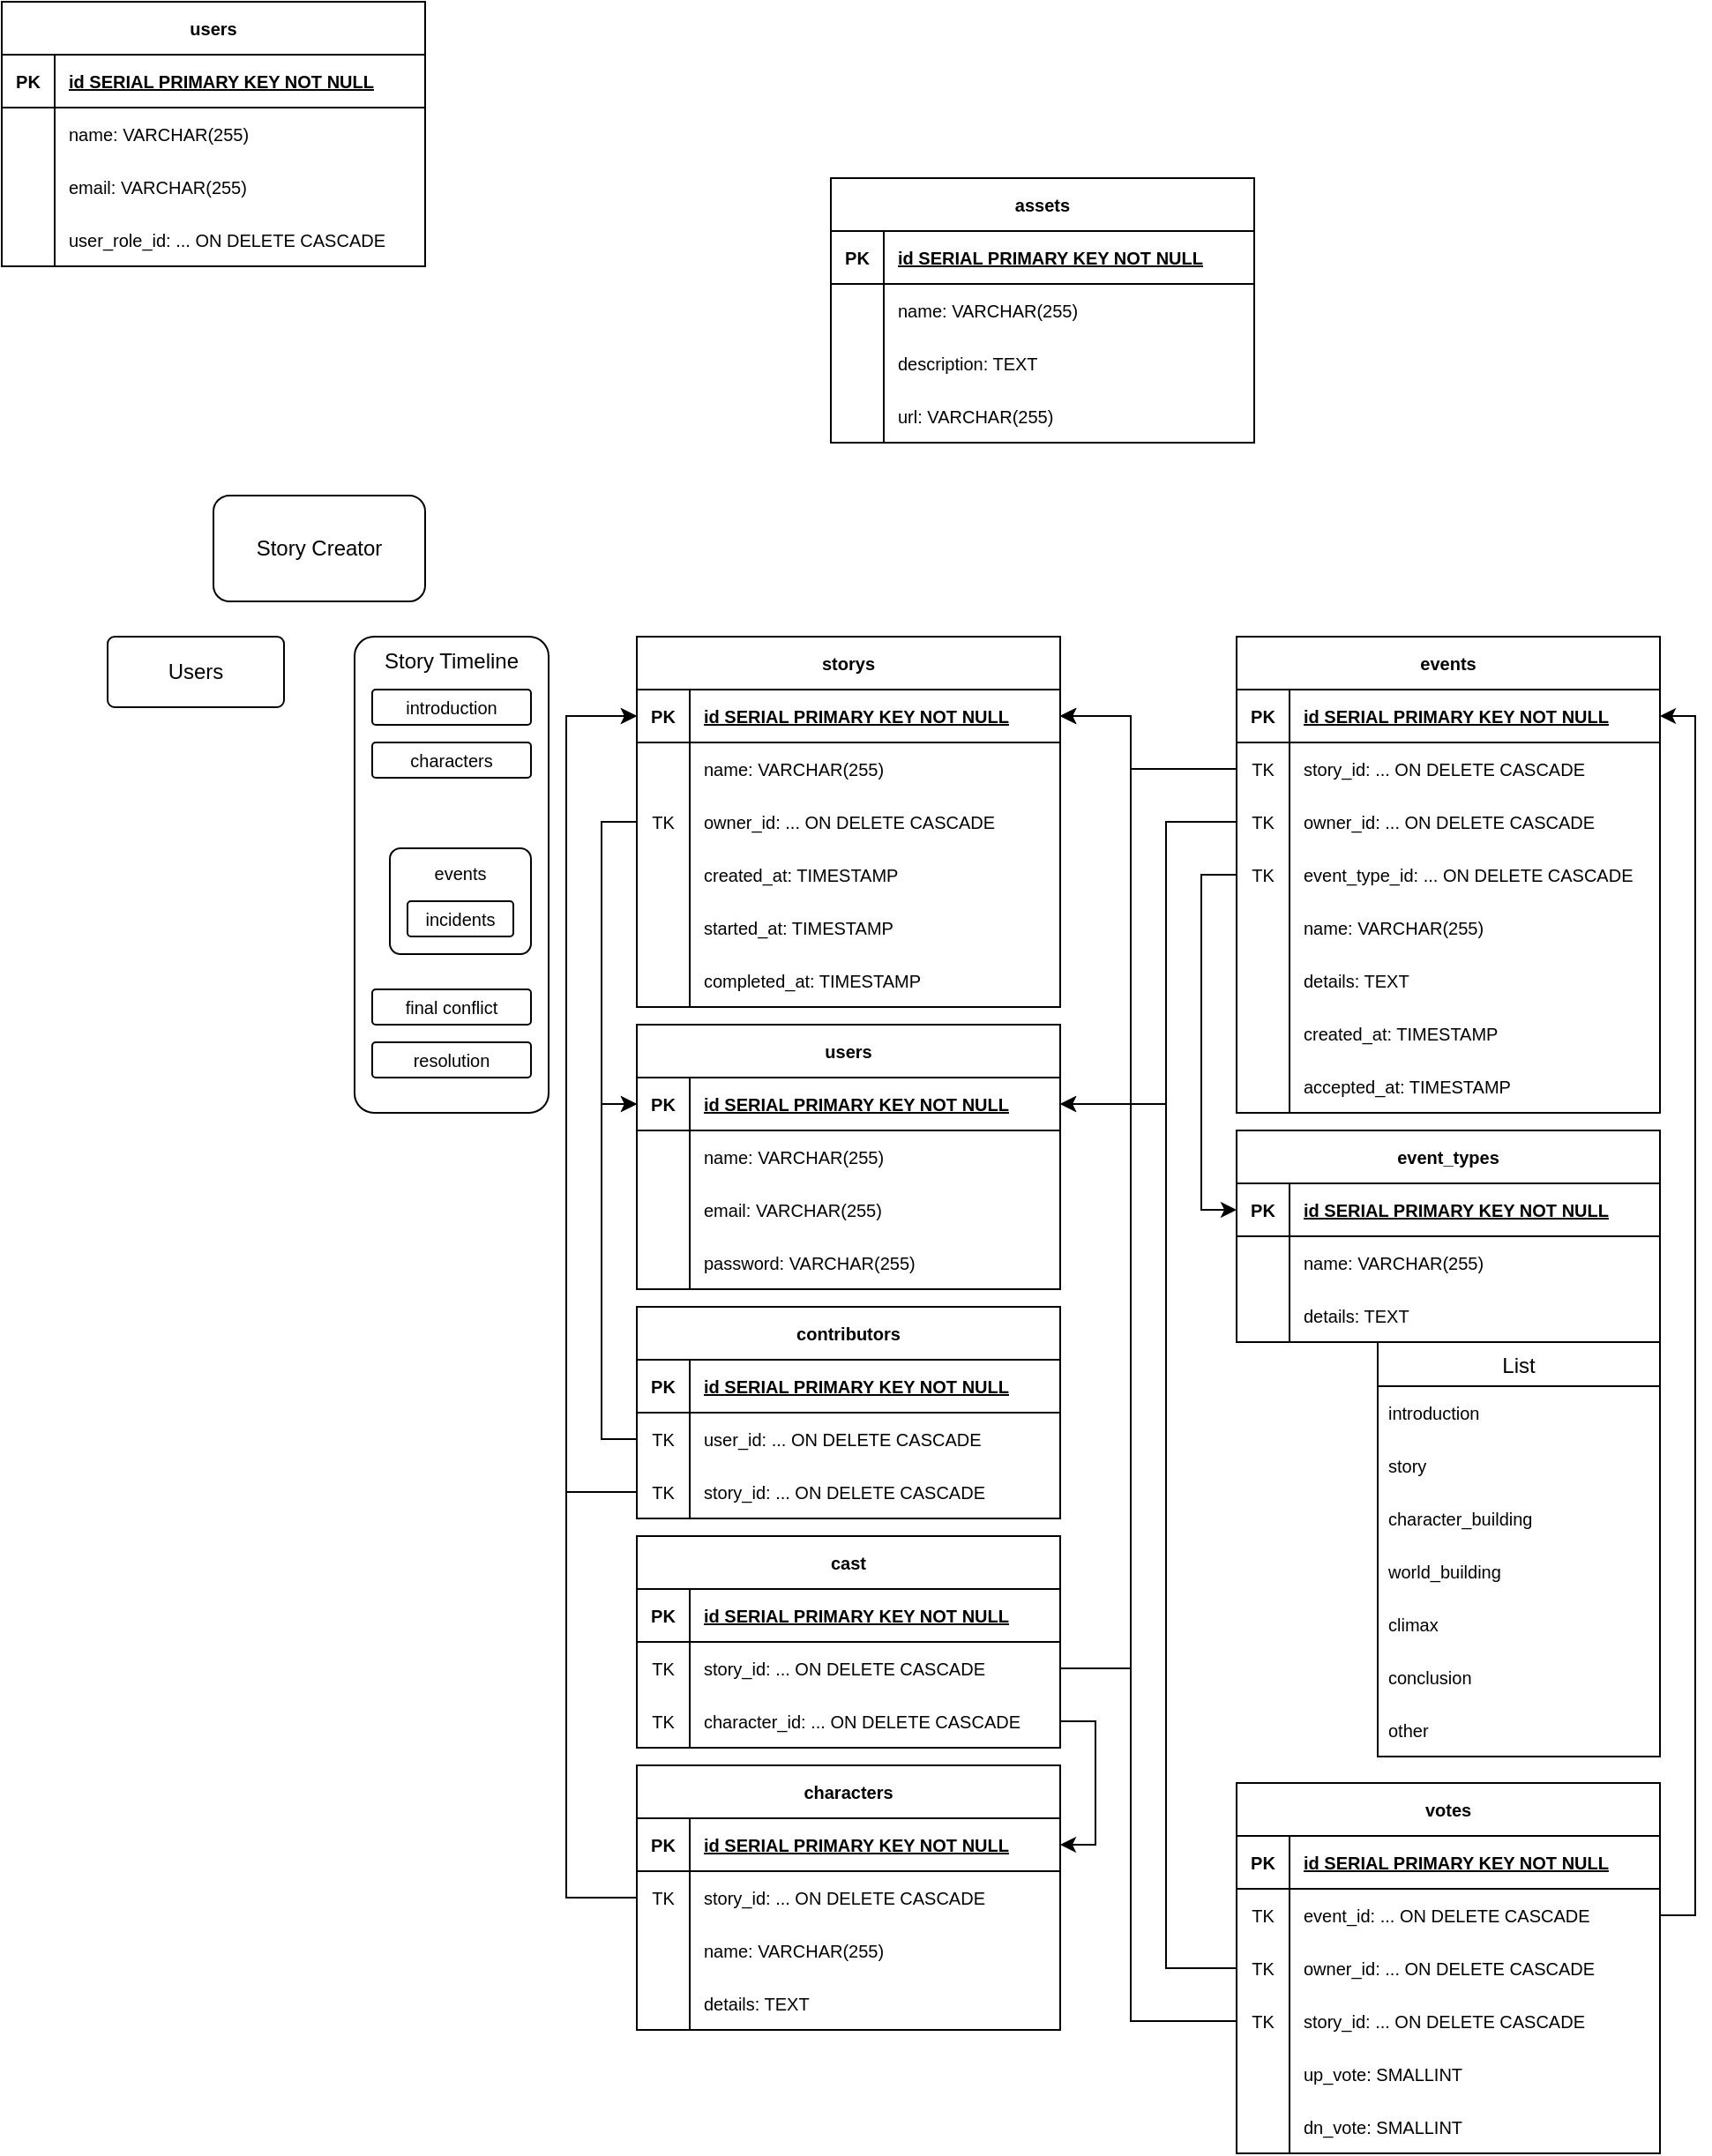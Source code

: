 <mxfile version="20.2.3" type="device"><diagram id="vhn05-QDjnXtpr9cHZD6" name="Page-1"><mxGraphModel dx="788" dy="1172" grid="1" gridSize="10" guides="1" tooltips="1" connect="1" arrows="1" fold="1" page="1" pageScale="1" pageWidth="850" pageHeight="1100" math="0" shadow="0"><root><mxCell id="0"/><mxCell id="1" parent="0"/><mxCell id="Z2VqyZj2Mqzq2-y995d6-1" value="Story Creator" style="rounded=1;whiteSpace=wrap;html=1;" vertex="1" parent="1"><mxGeometry x="160" y="320" width="120" height="60" as="geometry"/></mxCell><mxCell id="Z2VqyZj2Mqzq2-y995d6-2" value="Users" style="rounded=1;arcSize=10;whiteSpace=wrap;html=1;align=center;" vertex="1" parent="1"><mxGeometry x="100" y="400" width="100" height="40" as="geometry"/></mxCell><mxCell id="Z2VqyZj2Mqzq2-y995d6-6" value="users" style="shape=table;startSize=30;container=1;collapsible=1;childLayout=tableLayout;fixedRows=1;rowLines=0;fontStyle=1;align=center;resizeLast=1;fontSize=10;" vertex="1" parent="1"><mxGeometry x="400" y="620" width="240" height="150" as="geometry"/></mxCell><mxCell id="Z2VqyZj2Mqzq2-y995d6-7" value="" style="shape=tableRow;horizontal=0;startSize=0;swimlaneHead=0;swimlaneBody=0;fillColor=none;collapsible=0;dropTarget=0;points=[[0,0.5],[1,0.5]];portConstraint=eastwest;top=0;left=0;right=0;bottom=1;fontSize=10;" vertex="1" parent="Z2VqyZj2Mqzq2-y995d6-6"><mxGeometry y="30" width="240" height="30" as="geometry"/></mxCell><mxCell id="Z2VqyZj2Mqzq2-y995d6-8" value="PK" style="shape=partialRectangle;connectable=0;fillColor=none;top=0;left=0;bottom=0;right=0;fontStyle=1;overflow=hidden;fontSize=10;" vertex="1" parent="Z2VqyZj2Mqzq2-y995d6-7"><mxGeometry width="30" height="30" as="geometry"><mxRectangle width="30" height="30" as="alternateBounds"/></mxGeometry></mxCell><mxCell id="Z2VqyZj2Mqzq2-y995d6-9" value="id SERIAL PRIMARY KEY NOT NULL" style="shape=partialRectangle;connectable=0;fillColor=none;top=0;left=0;bottom=0;right=0;align=left;spacingLeft=6;fontStyle=5;overflow=hidden;fontSize=10;" vertex="1" parent="Z2VqyZj2Mqzq2-y995d6-7"><mxGeometry x="30" width="210" height="30" as="geometry"><mxRectangle width="210" height="30" as="alternateBounds"/></mxGeometry></mxCell><mxCell id="Z2VqyZj2Mqzq2-y995d6-10" value="" style="shape=tableRow;horizontal=0;startSize=0;swimlaneHead=0;swimlaneBody=0;fillColor=none;collapsible=0;dropTarget=0;points=[[0,0.5],[1,0.5]];portConstraint=eastwest;top=0;left=0;right=0;bottom=0;fontSize=10;" vertex="1" parent="Z2VqyZj2Mqzq2-y995d6-6"><mxGeometry y="60" width="240" height="30" as="geometry"/></mxCell><mxCell id="Z2VqyZj2Mqzq2-y995d6-11" value="" style="shape=partialRectangle;connectable=0;fillColor=none;top=0;left=0;bottom=0;right=0;editable=1;overflow=hidden;fontSize=10;" vertex="1" parent="Z2VqyZj2Mqzq2-y995d6-10"><mxGeometry width="30" height="30" as="geometry"><mxRectangle width="30" height="30" as="alternateBounds"/></mxGeometry></mxCell><mxCell id="Z2VqyZj2Mqzq2-y995d6-12" value="name: VARCHAR(255)" style="shape=partialRectangle;connectable=0;fillColor=none;top=0;left=0;bottom=0;right=0;align=left;spacingLeft=6;overflow=hidden;fontSize=10;" vertex="1" parent="Z2VqyZj2Mqzq2-y995d6-10"><mxGeometry x="30" width="210" height="30" as="geometry"><mxRectangle width="210" height="30" as="alternateBounds"/></mxGeometry></mxCell><mxCell id="Z2VqyZj2Mqzq2-y995d6-13" value="" style="shape=tableRow;horizontal=0;startSize=0;swimlaneHead=0;swimlaneBody=0;fillColor=none;collapsible=0;dropTarget=0;points=[[0,0.5],[1,0.5]];portConstraint=eastwest;top=0;left=0;right=0;bottom=0;fontSize=10;" vertex="1" parent="Z2VqyZj2Mqzq2-y995d6-6"><mxGeometry y="90" width="240" height="30" as="geometry"/></mxCell><mxCell id="Z2VqyZj2Mqzq2-y995d6-14" value="" style="shape=partialRectangle;connectable=0;fillColor=none;top=0;left=0;bottom=0;right=0;editable=1;overflow=hidden;fontSize=10;" vertex="1" parent="Z2VqyZj2Mqzq2-y995d6-13"><mxGeometry width="30" height="30" as="geometry"><mxRectangle width="30" height="30" as="alternateBounds"/></mxGeometry></mxCell><mxCell id="Z2VqyZj2Mqzq2-y995d6-15" value="email: VARCHAR(255)" style="shape=partialRectangle;connectable=0;fillColor=none;top=0;left=0;bottom=0;right=0;align=left;spacingLeft=6;overflow=hidden;fontSize=10;" vertex="1" parent="Z2VqyZj2Mqzq2-y995d6-13"><mxGeometry x="30" width="210" height="30" as="geometry"><mxRectangle width="210" height="30" as="alternateBounds"/></mxGeometry></mxCell><mxCell id="Z2VqyZj2Mqzq2-y995d6-214" value="" style="shape=tableRow;horizontal=0;startSize=0;swimlaneHead=0;swimlaneBody=0;fillColor=none;collapsible=0;dropTarget=0;points=[[0,0.5],[1,0.5]];portConstraint=eastwest;top=0;left=0;right=0;bottom=0;fontSize=10;" vertex="1" parent="Z2VqyZj2Mqzq2-y995d6-6"><mxGeometry y="120" width="240" height="30" as="geometry"/></mxCell><mxCell id="Z2VqyZj2Mqzq2-y995d6-215" value="" style="shape=partialRectangle;connectable=0;fillColor=none;top=0;left=0;bottom=0;right=0;editable=1;overflow=hidden;fontSize=10;" vertex="1" parent="Z2VqyZj2Mqzq2-y995d6-214"><mxGeometry width="30" height="30" as="geometry"><mxRectangle width="30" height="30" as="alternateBounds"/></mxGeometry></mxCell><mxCell id="Z2VqyZj2Mqzq2-y995d6-216" value="password: VARCHAR(255)" style="shape=partialRectangle;connectable=0;fillColor=none;top=0;left=0;bottom=0;right=0;align=left;spacingLeft=6;overflow=hidden;fontSize=10;" vertex="1" parent="Z2VqyZj2Mqzq2-y995d6-214"><mxGeometry x="30" width="210" height="30" as="geometry"><mxRectangle width="210" height="30" as="alternateBounds"/></mxGeometry></mxCell><mxCell id="Z2VqyZj2Mqzq2-y995d6-32" value="users" style="shape=table;startSize=30;container=1;collapsible=1;childLayout=tableLayout;fixedRows=1;rowLines=0;fontStyle=1;align=center;resizeLast=1;fontSize=10;" vertex="1" parent="1"><mxGeometry x="40" y="40" width="240" height="150" as="geometry"/></mxCell><mxCell id="Z2VqyZj2Mqzq2-y995d6-33" value="" style="shape=tableRow;horizontal=0;startSize=0;swimlaneHead=0;swimlaneBody=0;fillColor=none;collapsible=0;dropTarget=0;points=[[0,0.5],[1,0.5]];portConstraint=eastwest;top=0;left=0;right=0;bottom=1;fontSize=10;" vertex="1" parent="Z2VqyZj2Mqzq2-y995d6-32"><mxGeometry y="30" width="240" height="30" as="geometry"/></mxCell><mxCell id="Z2VqyZj2Mqzq2-y995d6-34" value="PK" style="shape=partialRectangle;connectable=0;fillColor=none;top=0;left=0;bottom=0;right=0;fontStyle=1;overflow=hidden;fontSize=10;" vertex="1" parent="Z2VqyZj2Mqzq2-y995d6-33"><mxGeometry width="30" height="30" as="geometry"><mxRectangle width="30" height="30" as="alternateBounds"/></mxGeometry></mxCell><mxCell id="Z2VqyZj2Mqzq2-y995d6-35" value="id SERIAL PRIMARY KEY NOT NULL" style="shape=partialRectangle;connectable=0;fillColor=none;top=0;left=0;bottom=0;right=0;align=left;spacingLeft=6;fontStyle=5;overflow=hidden;fontSize=10;" vertex="1" parent="Z2VqyZj2Mqzq2-y995d6-33"><mxGeometry x="30" width="210" height="30" as="geometry"><mxRectangle width="210" height="30" as="alternateBounds"/></mxGeometry></mxCell><mxCell id="Z2VqyZj2Mqzq2-y995d6-36" value="" style="shape=tableRow;horizontal=0;startSize=0;swimlaneHead=0;swimlaneBody=0;fillColor=none;collapsible=0;dropTarget=0;points=[[0,0.5],[1,0.5]];portConstraint=eastwest;top=0;left=0;right=0;bottom=0;fontSize=10;" vertex="1" parent="Z2VqyZj2Mqzq2-y995d6-32"><mxGeometry y="60" width="240" height="30" as="geometry"/></mxCell><mxCell id="Z2VqyZj2Mqzq2-y995d6-37" value="" style="shape=partialRectangle;connectable=0;fillColor=none;top=0;left=0;bottom=0;right=0;editable=1;overflow=hidden;fontSize=10;" vertex="1" parent="Z2VqyZj2Mqzq2-y995d6-36"><mxGeometry width="30" height="30" as="geometry"><mxRectangle width="30" height="30" as="alternateBounds"/></mxGeometry></mxCell><mxCell id="Z2VqyZj2Mqzq2-y995d6-38" value="name: VARCHAR(255)" style="shape=partialRectangle;connectable=0;fillColor=none;top=0;left=0;bottom=0;right=0;align=left;spacingLeft=6;overflow=hidden;fontSize=10;" vertex="1" parent="Z2VqyZj2Mqzq2-y995d6-36"><mxGeometry x="30" width="210" height="30" as="geometry"><mxRectangle width="210" height="30" as="alternateBounds"/></mxGeometry></mxCell><mxCell id="Z2VqyZj2Mqzq2-y995d6-39" value="" style="shape=tableRow;horizontal=0;startSize=0;swimlaneHead=0;swimlaneBody=0;fillColor=none;collapsible=0;dropTarget=0;points=[[0,0.5],[1,0.5]];portConstraint=eastwest;top=0;left=0;right=0;bottom=0;fontSize=10;" vertex="1" parent="Z2VqyZj2Mqzq2-y995d6-32"><mxGeometry y="90" width="240" height="30" as="geometry"/></mxCell><mxCell id="Z2VqyZj2Mqzq2-y995d6-40" value="" style="shape=partialRectangle;connectable=0;fillColor=none;top=0;left=0;bottom=0;right=0;editable=1;overflow=hidden;fontSize=10;" vertex="1" parent="Z2VqyZj2Mqzq2-y995d6-39"><mxGeometry width="30" height="30" as="geometry"><mxRectangle width="30" height="30" as="alternateBounds"/></mxGeometry></mxCell><mxCell id="Z2VqyZj2Mqzq2-y995d6-41" value="email: VARCHAR(255)" style="shape=partialRectangle;connectable=0;fillColor=none;top=0;left=0;bottom=0;right=0;align=left;spacingLeft=6;overflow=hidden;fontSize=10;" vertex="1" parent="Z2VqyZj2Mqzq2-y995d6-39"><mxGeometry x="30" width="210" height="30" as="geometry"><mxRectangle width="210" height="30" as="alternateBounds"/></mxGeometry></mxCell><mxCell id="Z2VqyZj2Mqzq2-y995d6-42" value="" style="shape=tableRow;horizontal=0;startSize=0;swimlaneHead=0;swimlaneBody=0;fillColor=none;collapsible=0;dropTarget=0;points=[[0,0.5],[1,0.5]];portConstraint=eastwest;top=0;left=0;right=0;bottom=0;fontSize=10;" vertex="1" parent="Z2VqyZj2Mqzq2-y995d6-32"><mxGeometry y="120" width="240" height="30" as="geometry"/></mxCell><mxCell id="Z2VqyZj2Mqzq2-y995d6-43" value="" style="shape=partialRectangle;connectable=0;fillColor=none;top=0;left=0;bottom=0;right=0;editable=1;overflow=hidden;fontSize=10;" vertex="1" parent="Z2VqyZj2Mqzq2-y995d6-42"><mxGeometry width="30" height="30" as="geometry"><mxRectangle width="30" height="30" as="alternateBounds"/></mxGeometry></mxCell><mxCell id="Z2VqyZj2Mqzq2-y995d6-44" value="user_role_id: ... ON DELETE CASCADE" style="shape=partialRectangle;connectable=0;fillColor=none;top=0;left=0;bottom=0;right=0;align=left;spacingLeft=6;overflow=hidden;fontSize=10;" vertex="1" parent="Z2VqyZj2Mqzq2-y995d6-42"><mxGeometry x="30" width="210" height="30" as="geometry"><mxRectangle width="210" height="30" as="alternateBounds"/></mxGeometry></mxCell><mxCell id="Z2VqyZj2Mqzq2-y995d6-58" value="Story Timeline" style="rounded=1;arcSize=10;whiteSpace=wrap;html=1;align=center;verticalAlign=top;" vertex="1" parent="1"><mxGeometry x="240" y="400" width="110" height="270" as="geometry"/></mxCell><mxCell id="Z2VqyZj2Mqzq2-y995d6-61" value="storys" style="shape=table;startSize=30;container=1;collapsible=1;childLayout=tableLayout;fixedRows=1;rowLines=0;fontStyle=1;align=center;resizeLast=1;fontSize=10;" vertex="1" parent="1"><mxGeometry x="400" y="400" width="240" height="210" as="geometry"/></mxCell><mxCell id="Z2VqyZj2Mqzq2-y995d6-62" value="" style="shape=tableRow;horizontal=0;startSize=0;swimlaneHead=0;swimlaneBody=0;fillColor=none;collapsible=0;dropTarget=0;points=[[0,0.5],[1,0.5]];portConstraint=eastwest;top=0;left=0;right=0;bottom=1;fontSize=10;" vertex="1" parent="Z2VqyZj2Mqzq2-y995d6-61"><mxGeometry y="30" width="240" height="30" as="geometry"/></mxCell><mxCell id="Z2VqyZj2Mqzq2-y995d6-63" value="PK" style="shape=partialRectangle;connectable=0;fillColor=none;top=0;left=0;bottom=0;right=0;fontStyle=1;overflow=hidden;fontSize=10;" vertex="1" parent="Z2VqyZj2Mqzq2-y995d6-62"><mxGeometry width="30" height="30" as="geometry"><mxRectangle width="30" height="30" as="alternateBounds"/></mxGeometry></mxCell><mxCell id="Z2VqyZj2Mqzq2-y995d6-64" value="id SERIAL PRIMARY KEY NOT NULL" style="shape=partialRectangle;connectable=0;fillColor=none;top=0;left=0;bottom=0;right=0;align=left;spacingLeft=6;fontStyle=5;overflow=hidden;fontSize=10;" vertex="1" parent="Z2VqyZj2Mqzq2-y995d6-62"><mxGeometry x="30" width="210" height="30" as="geometry"><mxRectangle width="210" height="30" as="alternateBounds"/></mxGeometry></mxCell><mxCell id="Z2VqyZj2Mqzq2-y995d6-65" value="" style="shape=tableRow;horizontal=0;startSize=0;swimlaneHead=0;swimlaneBody=0;fillColor=none;collapsible=0;dropTarget=0;points=[[0,0.5],[1,0.5]];portConstraint=eastwest;top=0;left=0;right=0;bottom=0;fontSize=10;" vertex="1" parent="Z2VqyZj2Mqzq2-y995d6-61"><mxGeometry y="60" width="240" height="30" as="geometry"/></mxCell><mxCell id="Z2VqyZj2Mqzq2-y995d6-66" value="" style="shape=partialRectangle;connectable=0;fillColor=none;top=0;left=0;bottom=0;right=0;editable=1;overflow=hidden;fontSize=10;" vertex="1" parent="Z2VqyZj2Mqzq2-y995d6-65"><mxGeometry width="30" height="30" as="geometry"><mxRectangle width="30" height="30" as="alternateBounds"/></mxGeometry></mxCell><mxCell id="Z2VqyZj2Mqzq2-y995d6-67" value="name: VARCHAR(255)" style="shape=partialRectangle;connectable=0;fillColor=none;top=0;left=0;bottom=0;right=0;align=left;spacingLeft=6;overflow=hidden;fontSize=10;" vertex="1" parent="Z2VqyZj2Mqzq2-y995d6-65"><mxGeometry x="30" width="210" height="30" as="geometry"><mxRectangle width="210" height="30" as="alternateBounds"/></mxGeometry></mxCell><mxCell id="Z2VqyZj2Mqzq2-y995d6-68" value="" style="shape=tableRow;horizontal=0;startSize=0;swimlaneHead=0;swimlaneBody=0;fillColor=none;collapsible=0;dropTarget=0;points=[[0,0.5],[1,0.5]];portConstraint=eastwest;top=0;left=0;right=0;bottom=0;fontSize=10;" vertex="1" parent="Z2VqyZj2Mqzq2-y995d6-61"><mxGeometry y="90" width="240" height="30" as="geometry"/></mxCell><mxCell id="Z2VqyZj2Mqzq2-y995d6-69" value="TK" style="shape=partialRectangle;connectable=0;fillColor=none;top=0;left=0;bottom=0;right=0;editable=1;overflow=hidden;fontSize=10;" vertex="1" parent="Z2VqyZj2Mqzq2-y995d6-68"><mxGeometry width="30" height="30" as="geometry"><mxRectangle width="30" height="30" as="alternateBounds"/></mxGeometry></mxCell><mxCell id="Z2VqyZj2Mqzq2-y995d6-70" value="owner_id: ... ON DELETE CASCADE" style="shape=partialRectangle;connectable=0;fillColor=none;top=0;left=0;bottom=0;right=0;align=left;spacingLeft=6;overflow=hidden;fontSize=10;" vertex="1" parent="Z2VqyZj2Mqzq2-y995d6-68"><mxGeometry x="30" width="210" height="30" as="geometry"><mxRectangle width="210" height="30" as="alternateBounds"/></mxGeometry></mxCell><mxCell id="Z2VqyZj2Mqzq2-y995d6-223" value="" style="shape=tableRow;horizontal=0;startSize=0;swimlaneHead=0;swimlaneBody=0;fillColor=none;collapsible=0;dropTarget=0;points=[[0,0.5],[1,0.5]];portConstraint=eastwest;top=0;left=0;right=0;bottom=0;fontSize=10;" vertex="1" parent="Z2VqyZj2Mqzq2-y995d6-61"><mxGeometry y="120" width="240" height="30" as="geometry"/></mxCell><mxCell id="Z2VqyZj2Mqzq2-y995d6-224" value="" style="shape=partialRectangle;connectable=0;fillColor=none;top=0;left=0;bottom=0;right=0;editable=1;overflow=hidden;fontSize=10;" vertex="1" parent="Z2VqyZj2Mqzq2-y995d6-223"><mxGeometry width="30" height="30" as="geometry"><mxRectangle width="30" height="30" as="alternateBounds"/></mxGeometry></mxCell><mxCell id="Z2VqyZj2Mqzq2-y995d6-225" value="created_at: TIMESTAMP" style="shape=partialRectangle;connectable=0;fillColor=none;top=0;left=0;bottom=0;right=0;align=left;spacingLeft=6;overflow=hidden;fontSize=10;" vertex="1" parent="Z2VqyZj2Mqzq2-y995d6-223"><mxGeometry x="30" width="210" height="30" as="geometry"><mxRectangle width="210" height="30" as="alternateBounds"/></mxGeometry></mxCell><mxCell id="Z2VqyZj2Mqzq2-y995d6-242" value="" style="shape=tableRow;horizontal=0;startSize=0;swimlaneHead=0;swimlaneBody=0;fillColor=none;collapsible=0;dropTarget=0;points=[[0,0.5],[1,0.5]];portConstraint=eastwest;top=0;left=0;right=0;bottom=0;fontSize=10;" vertex="1" parent="Z2VqyZj2Mqzq2-y995d6-61"><mxGeometry y="150" width="240" height="30" as="geometry"/></mxCell><mxCell id="Z2VqyZj2Mqzq2-y995d6-243" value="" style="shape=partialRectangle;connectable=0;fillColor=none;top=0;left=0;bottom=0;right=0;editable=1;overflow=hidden;fontSize=10;" vertex="1" parent="Z2VqyZj2Mqzq2-y995d6-242"><mxGeometry width="30" height="30" as="geometry"><mxRectangle width="30" height="30" as="alternateBounds"/></mxGeometry></mxCell><mxCell id="Z2VqyZj2Mqzq2-y995d6-244" value="started_at: TIMESTAMP" style="shape=partialRectangle;connectable=0;fillColor=none;top=0;left=0;bottom=0;right=0;align=left;spacingLeft=6;overflow=hidden;fontSize=10;" vertex="1" parent="Z2VqyZj2Mqzq2-y995d6-242"><mxGeometry x="30" width="210" height="30" as="geometry"><mxRectangle width="210" height="30" as="alternateBounds"/></mxGeometry></mxCell><mxCell id="Z2VqyZj2Mqzq2-y995d6-265" value="" style="shape=tableRow;horizontal=0;startSize=0;swimlaneHead=0;swimlaneBody=0;fillColor=none;collapsible=0;dropTarget=0;points=[[0,0.5],[1,0.5]];portConstraint=eastwest;top=0;left=0;right=0;bottom=0;fontSize=10;" vertex="1" parent="Z2VqyZj2Mqzq2-y995d6-61"><mxGeometry y="180" width="240" height="30" as="geometry"/></mxCell><mxCell id="Z2VqyZj2Mqzq2-y995d6-266" value="" style="shape=partialRectangle;connectable=0;fillColor=none;top=0;left=0;bottom=0;right=0;editable=1;overflow=hidden;fontSize=10;" vertex="1" parent="Z2VqyZj2Mqzq2-y995d6-265"><mxGeometry width="30" height="30" as="geometry"><mxRectangle width="30" height="30" as="alternateBounds"/></mxGeometry></mxCell><mxCell id="Z2VqyZj2Mqzq2-y995d6-267" value="completed_at: TIMESTAMP" style="shape=partialRectangle;connectable=0;fillColor=none;top=0;left=0;bottom=0;right=0;align=left;spacingLeft=6;overflow=hidden;fontSize=10;" vertex="1" parent="Z2VqyZj2Mqzq2-y995d6-265"><mxGeometry x="30" width="210" height="30" as="geometry"><mxRectangle width="210" height="30" as="alternateBounds"/></mxGeometry></mxCell><mxCell id="Z2VqyZj2Mqzq2-y995d6-74" value="&lt;font style=&quot;font-size: 10px;&quot;&gt;events&lt;/font&gt;" style="rounded=1;arcSize=10;whiteSpace=wrap;html=1;align=center;verticalAlign=top;" vertex="1" parent="1"><mxGeometry x="260" y="520" width="80" height="60" as="geometry"/></mxCell><mxCell id="Z2VqyZj2Mqzq2-y995d6-75" value="&lt;font style=&quot;font-size: 10px;&quot;&gt;incidents&lt;/font&gt;" style="rounded=1;arcSize=10;whiteSpace=wrap;html=1;align=center;" vertex="1" parent="1"><mxGeometry x="270" y="550" width="60" height="20" as="geometry"/></mxCell><mxCell id="Z2VqyZj2Mqzq2-y995d6-77" value="&lt;span style=&quot;font-size: 10px;&quot;&gt;introduction&lt;/span&gt;" style="rounded=1;arcSize=10;whiteSpace=wrap;html=1;align=center;" vertex="1" parent="1"><mxGeometry x="250" y="430" width="90" height="20" as="geometry"/></mxCell><mxCell id="Z2VqyZj2Mqzq2-y995d6-78" value="&lt;font style=&quot;font-size: 10px;&quot;&gt;characters&lt;/font&gt;" style="rounded=1;arcSize=10;whiteSpace=wrap;html=1;align=center;" vertex="1" parent="1"><mxGeometry x="250" y="460" width="90" height="20" as="geometry"/></mxCell><mxCell id="Z2VqyZj2Mqzq2-y995d6-79" value="&lt;span style=&quot;font-size: 10px;&quot;&gt;final conflict&lt;/span&gt;" style="rounded=1;arcSize=10;whiteSpace=wrap;html=1;align=center;" vertex="1" parent="1"><mxGeometry x="250" y="600" width="90" height="20" as="geometry"/></mxCell><mxCell id="Z2VqyZj2Mqzq2-y995d6-80" value="&lt;span style=&quot;font-size: 10px;&quot;&gt;resolution&lt;/span&gt;" style="rounded=1;arcSize=10;whiteSpace=wrap;html=1;align=center;" vertex="1" parent="1"><mxGeometry x="250" y="630" width="90" height="20" as="geometry"/></mxCell><mxCell id="Z2VqyZj2Mqzq2-y995d6-85" value="characters" style="shape=table;startSize=30;container=1;collapsible=1;childLayout=tableLayout;fixedRows=1;rowLines=0;fontStyle=1;align=center;resizeLast=1;fontSize=10;" vertex="1" parent="1"><mxGeometry x="400" y="1040" width="240" height="150" as="geometry"/></mxCell><mxCell id="Z2VqyZj2Mqzq2-y995d6-86" value="" style="shape=tableRow;horizontal=0;startSize=0;swimlaneHead=0;swimlaneBody=0;fillColor=none;collapsible=0;dropTarget=0;points=[[0,0.5],[1,0.5]];portConstraint=eastwest;top=0;left=0;right=0;bottom=1;fontSize=10;" vertex="1" parent="Z2VqyZj2Mqzq2-y995d6-85"><mxGeometry y="30" width="240" height="30" as="geometry"/></mxCell><mxCell id="Z2VqyZj2Mqzq2-y995d6-87" value="PK" style="shape=partialRectangle;connectable=0;fillColor=none;top=0;left=0;bottom=0;right=0;fontStyle=1;overflow=hidden;fontSize=10;" vertex="1" parent="Z2VqyZj2Mqzq2-y995d6-86"><mxGeometry width="30" height="30" as="geometry"><mxRectangle width="30" height="30" as="alternateBounds"/></mxGeometry></mxCell><mxCell id="Z2VqyZj2Mqzq2-y995d6-88" value="id SERIAL PRIMARY KEY NOT NULL" style="shape=partialRectangle;connectable=0;fillColor=none;top=0;left=0;bottom=0;right=0;align=left;spacingLeft=6;fontStyle=5;overflow=hidden;fontSize=10;" vertex="1" parent="Z2VqyZj2Mqzq2-y995d6-86"><mxGeometry x="30" width="210" height="30" as="geometry"><mxRectangle width="210" height="30" as="alternateBounds"/></mxGeometry></mxCell><mxCell id="Z2VqyZj2Mqzq2-y995d6-92" value="" style="shape=tableRow;horizontal=0;startSize=0;swimlaneHead=0;swimlaneBody=0;fillColor=none;collapsible=0;dropTarget=0;points=[[0,0.5],[1,0.5]];portConstraint=eastwest;top=0;left=0;right=0;bottom=0;fontSize=10;" vertex="1" parent="Z2VqyZj2Mqzq2-y995d6-85"><mxGeometry y="60" width="240" height="30" as="geometry"/></mxCell><mxCell id="Z2VqyZj2Mqzq2-y995d6-93" value="TK" style="shape=partialRectangle;connectable=0;fillColor=none;top=0;left=0;bottom=0;right=0;editable=1;overflow=hidden;fontSize=10;" vertex="1" parent="Z2VqyZj2Mqzq2-y995d6-92"><mxGeometry width="30" height="30" as="geometry"><mxRectangle width="30" height="30" as="alternateBounds"/></mxGeometry></mxCell><mxCell id="Z2VqyZj2Mqzq2-y995d6-94" value="story_id: ... ON DELETE CASCADE" style="shape=partialRectangle;connectable=0;fillColor=none;top=0;left=0;bottom=0;right=0;align=left;spacingLeft=6;overflow=hidden;fontSize=10;" vertex="1" parent="Z2VqyZj2Mqzq2-y995d6-92"><mxGeometry x="30" width="210" height="30" as="geometry"><mxRectangle width="210" height="30" as="alternateBounds"/></mxGeometry></mxCell><mxCell id="Z2VqyZj2Mqzq2-y995d6-89" value="" style="shape=tableRow;horizontal=0;startSize=0;swimlaneHead=0;swimlaneBody=0;fillColor=none;collapsible=0;dropTarget=0;points=[[0,0.5],[1,0.5]];portConstraint=eastwest;top=0;left=0;right=0;bottom=0;fontSize=10;" vertex="1" parent="Z2VqyZj2Mqzq2-y995d6-85"><mxGeometry y="90" width="240" height="30" as="geometry"/></mxCell><mxCell id="Z2VqyZj2Mqzq2-y995d6-90" value="" style="shape=partialRectangle;connectable=0;fillColor=none;top=0;left=0;bottom=0;right=0;editable=1;overflow=hidden;fontSize=10;" vertex="1" parent="Z2VqyZj2Mqzq2-y995d6-89"><mxGeometry width="30" height="30" as="geometry"><mxRectangle width="30" height="30" as="alternateBounds"/></mxGeometry></mxCell><mxCell id="Z2VqyZj2Mqzq2-y995d6-91" value="name: VARCHAR(255)" style="shape=partialRectangle;connectable=0;fillColor=none;top=0;left=0;bottom=0;right=0;align=left;spacingLeft=6;overflow=hidden;fontSize=10;" vertex="1" parent="Z2VqyZj2Mqzq2-y995d6-89"><mxGeometry x="30" width="210" height="30" as="geometry"><mxRectangle width="210" height="30" as="alternateBounds"/></mxGeometry></mxCell><mxCell id="Z2VqyZj2Mqzq2-y995d6-95" value="" style="shape=tableRow;horizontal=0;startSize=0;swimlaneHead=0;swimlaneBody=0;fillColor=none;collapsible=0;dropTarget=0;points=[[0,0.5],[1,0.5]];portConstraint=eastwest;top=0;left=0;right=0;bottom=0;fontSize=10;" vertex="1" parent="Z2VqyZj2Mqzq2-y995d6-85"><mxGeometry y="120" width="240" height="30" as="geometry"/></mxCell><mxCell id="Z2VqyZj2Mqzq2-y995d6-96" value="" style="shape=partialRectangle;connectable=0;fillColor=none;top=0;left=0;bottom=0;right=0;editable=1;overflow=hidden;fontSize=10;" vertex="1" parent="Z2VqyZj2Mqzq2-y995d6-95"><mxGeometry width="30" height="30" as="geometry"><mxRectangle width="30" height="30" as="alternateBounds"/></mxGeometry></mxCell><mxCell id="Z2VqyZj2Mqzq2-y995d6-97" value="details: TEXT" style="shape=partialRectangle;connectable=0;fillColor=none;top=0;left=0;bottom=0;right=0;align=left;spacingLeft=6;overflow=hidden;fontSize=10;" vertex="1" parent="Z2VqyZj2Mqzq2-y995d6-95"><mxGeometry x="30" width="210" height="30" as="geometry"><mxRectangle width="210" height="30" as="alternateBounds"/></mxGeometry></mxCell><mxCell id="Z2VqyZj2Mqzq2-y995d6-114" value="events" style="shape=table;startSize=30;container=1;collapsible=1;childLayout=tableLayout;fixedRows=1;rowLines=0;fontStyle=1;align=center;resizeLast=1;fontSize=10;" vertex="1" parent="1"><mxGeometry x="740" y="400" width="240" height="270" as="geometry"/></mxCell><mxCell id="Z2VqyZj2Mqzq2-y995d6-115" value="" style="shape=tableRow;horizontal=0;startSize=0;swimlaneHead=0;swimlaneBody=0;fillColor=none;collapsible=0;dropTarget=0;points=[[0,0.5],[1,0.5]];portConstraint=eastwest;top=0;left=0;right=0;bottom=1;fontSize=10;" vertex="1" parent="Z2VqyZj2Mqzq2-y995d6-114"><mxGeometry y="30" width="240" height="30" as="geometry"/></mxCell><mxCell id="Z2VqyZj2Mqzq2-y995d6-116" value="PK" style="shape=partialRectangle;connectable=0;fillColor=none;top=0;left=0;bottom=0;right=0;fontStyle=1;overflow=hidden;fontSize=10;" vertex="1" parent="Z2VqyZj2Mqzq2-y995d6-115"><mxGeometry width="30" height="30" as="geometry"><mxRectangle width="30" height="30" as="alternateBounds"/></mxGeometry></mxCell><mxCell id="Z2VqyZj2Mqzq2-y995d6-117" value="id SERIAL PRIMARY KEY NOT NULL" style="shape=partialRectangle;connectable=0;fillColor=none;top=0;left=0;bottom=0;right=0;align=left;spacingLeft=6;fontStyle=5;overflow=hidden;fontSize=10;" vertex="1" parent="Z2VqyZj2Mqzq2-y995d6-115"><mxGeometry x="30" width="210" height="30" as="geometry"><mxRectangle width="210" height="30" as="alternateBounds"/></mxGeometry></mxCell><mxCell id="Z2VqyZj2Mqzq2-y995d6-118" value="" style="shape=tableRow;horizontal=0;startSize=0;swimlaneHead=0;swimlaneBody=0;fillColor=none;collapsible=0;dropTarget=0;points=[[0,0.5],[1,0.5]];portConstraint=eastwest;top=0;left=0;right=0;bottom=0;fontSize=10;" vertex="1" parent="Z2VqyZj2Mqzq2-y995d6-114"><mxGeometry y="60" width="240" height="30" as="geometry"/></mxCell><mxCell id="Z2VqyZj2Mqzq2-y995d6-119" value="TK" style="shape=partialRectangle;connectable=0;fillColor=none;top=0;left=0;bottom=0;right=0;editable=1;overflow=hidden;fontSize=10;" vertex="1" parent="Z2VqyZj2Mqzq2-y995d6-118"><mxGeometry width="30" height="30" as="geometry"><mxRectangle width="30" height="30" as="alternateBounds"/></mxGeometry></mxCell><mxCell id="Z2VqyZj2Mqzq2-y995d6-120" value="story_id: ... ON DELETE CASCADE" style="shape=partialRectangle;connectable=0;fillColor=none;top=0;left=0;bottom=0;right=0;align=left;spacingLeft=6;overflow=hidden;fontSize=10;" vertex="1" parent="Z2VqyZj2Mqzq2-y995d6-118"><mxGeometry x="30" width="210" height="30" as="geometry"><mxRectangle width="210" height="30" as="alternateBounds"/></mxGeometry></mxCell><mxCell id="Z2VqyZj2Mqzq2-y995d6-248" value="" style="shape=tableRow;horizontal=0;startSize=0;swimlaneHead=0;swimlaneBody=0;fillColor=none;collapsible=0;dropTarget=0;points=[[0,0.5],[1,0.5]];portConstraint=eastwest;top=0;left=0;right=0;bottom=0;fontSize=10;" vertex="1" parent="Z2VqyZj2Mqzq2-y995d6-114"><mxGeometry y="90" width="240" height="30" as="geometry"/></mxCell><mxCell id="Z2VqyZj2Mqzq2-y995d6-249" value="TK" style="shape=partialRectangle;connectable=0;fillColor=none;top=0;left=0;bottom=0;right=0;editable=1;overflow=hidden;fontSize=10;" vertex="1" parent="Z2VqyZj2Mqzq2-y995d6-248"><mxGeometry width="30" height="30" as="geometry"><mxRectangle width="30" height="30" as="alternateBounds"/></mxGeometry></mxCell><mxCell id="Z2VqyZj2Mqzq2-y995d6-250" value="owner_id: ... ON DELETE CASCADE" style="shape=partialRectangle;connectable=0;fillColor=none;top=0;left=0;bottom=0;right=0;align=left;spacingLeft=6;overflow=hidden;fontSize=10;" vertex="1" parent="Z2VqyZj2Mqzq2-y995d6-248"><mxGeometry x="30" width="210" height="30" as="geometry"><mxRectangle width="210" height="30" as="alternateBounds"/></mxGeometry></mxCell><mxCell id="Z2VqyZj2Mqzq2-y995d6-121" value="" style="shape=tableRow;horizontal=0;startSize=0;swimlaneHead=0;swimlaneBody=0;fillColor=none;collapsible=0;dropTarget=0;points=[[0,0.5],[1,0.5]];portConstraint=eastwest;top=0;left=0;right=0;bottom=0;fontSize=10;" vertex="1" parent="Z2VqyZj2Mqzq2-y995d6-114"><mxGeometry y="120" width="240" height="30" as="geometry"/></mxCell><mxCell id="Z2VqyZj2Mqzq2-y995d6-122" value="TK" style="shape=partialRectangle;connectable=0;fillColor=none;top=0;left=0;bottom=0;right=0;editable=1;overflow=hidden;fontSize=10;" vertex="1" parent="Z2VqyZj2Mqzq2-y995d6-121"><mxGeometry width="30" height="30" as="geometry"><mxRectangle width="30" height="30" as="alternateBounds"/></mxGeometry></mxCell><mxCell id="Z2VqyZj2Mqzq2-y995d6-123" value="event_type_id: ... ON DELETE CASCADE" style="shape=partialRectangle;connectable=0;fillColor=none;top=0;left=0;bottom=0;right=0;align=left;spacingLeft=6;overflow=hidden;fontSize=10;" vertex="1" parent="Z2VqyZj2Mqzq2-y995d6-121"><mxGeometry x="30" width="210" height="30" as="geometry"><mxRectangle width="210" height="30" as="alternateBounds"/></mxGeometry></mxCell><mxCell id="Z2VqyZj2Mqzq2-y995d6-124" value="" style="shape=tableRow;horizontal=0;startSize=0;swimlaneHead=0;swimlaneBody=0;fillColor=none;collapsible=0;dropTarget=0;points=[[0,0.5],[1,0.5]];portConstraint=eastwest;top=0;left=0;right=0;bottom=0;fontSize=10;" vertex="1" parent="Z2VqyZj2Mqzq2-y995d6-114"><mxGeometry y="150" width="240" height="30" as="geometry"/></mxCell><mxCell id="Z2VqyZj2Mqzq2-y995d6-125" value="" style="shape=partialRectangle;connectable=0;fillColor=none;top=0;left=0;bottom=0;right=0;editable=1;overflow=hidden;fontSize=10;" vertex="1" parent="Z2VqyZj2Mqzq2-y995d6-124"><mxGeometry width="30" height="30" as="geometry"><mxRectangle width="30" height="30" as="alternateBounds"/></mxGeometry></mxCell><mxCell id="Z2VqyZj2Mqzq2-y995d6-126" value="name: VARCHAR(255)" style="shape=partialRectangle;connectable=0;fillColor=none;top=0;left=0;bottom=0;right=0;align=left;spacingLeft=6;overflow=hidden;fontSize=10;" vertex="1" parent="Z2VqyZj2Mqzq2-y995d6-124"><mxGeometry x="30" width="210" height="30" as="geometry"><mxRectangle width="210" height="30" as="alternateBounds"/></mxGeometry></mxCell><mxCell id="Z2VqyZj2Mqzq2-y995d6-127" value="" style="shape=tableRow;horizontal=0;startSize=0;swimlaneHead=0;swimlaneBody=0;fillColor=none;collapsible=0;dropTarget=0;points=[[0,0.5],[1,0.5]];portConstraint=eastwest;top=0;left=0;right=0;bottom=0;fontSize=10;" vertex="1" parent="Z2VqyZj2Mqzq2-y995d6-114"><mxGeometry y="180" width="240" height="30" as="geometry"/></mxCell><mxCell id="Z2VqyZj2Mqzq2-y995d6-128" value="" style="shape=partialRectangle;connectable=0;fillColor=none;top=0;left=0;bottom=0;right=0;editable=1;overflow=hidden;fontSize=10;" vertex="1" parent="Z2VqyZj2Mqzq2-y995d6-127"><mxGeometry width="30" height="30" as="geometry"><mxRectangle width="30" height="30" as="alternateBounds"/></mxGeometry></mxCell><mxCell id="Z2VqyZj2Mqzq2-y995d6-129" value="details: TEXT" style="shape=partialRectangle;connectable=0;fillColor=none;top=0;left=0;bottom=0;right=0;align=left;spacingLeft=6;overflow=hidden;fontSize=10;" vertex="1" parent="Z2VqyZj2Mqzq2-y995d6-127"><mxGeometry x="30" width="210" height="30" as="geometry"><mxRectangle width="210" height="30" as="alternateBounds"/></mxGeometry></mxCell><mxCell id="Z2VqyZj2Mqzq2-y995d6-217" value="" style="shape=tableRow;horizontal=0;startSize=0;swimlaneHead=0;swimlaneBody=0;fillColor=none;collapsible=0;dropTarget=0;points=[[0,0.5],[1,0.5]];portConstraint=eastwest;top=0;left=0;right=0;bottom=0;fontSize=10;" vertex="1" parent="Z2VqyZj2Mqzq2-y995d6-114"><mxGeometry y="210" width="240" height="30" as="geometry"/></mxCell><mxCell id="Z2VqyZj2Mqzq2-y995d6-218" value="" style="shape=partialRectangle;connectable=0;fillColor=none;top=0;left=0;bottom=0;right=0;editable=1;overflow=hidden;fontSize=10;" vertex="1" parent="Z2VqyZj2Mqzq2-y995d6-217"><mxGeometry width="30" height="30" as="geometry"><mxRectangle width="30" height="30" as="alternateBounds"/></mxGeometry></mxCell><mxCell id="Z2VqyZj2Mqzq2-y995d6-219" value="created_at: TIMESTAMP" style="shape=partialRectangle;connectable=0;fillColor=none;top=0;left=0;bottom=0;right=0;align=left;spacingLeft=6;overflow=hidden;fontSize=10;" vertex="1" parent="Z2VqyZj2Mqzq2-y995d6-217"><mxGeometry x="30" width="210" height="30" as="geometry"><mxRectangle width="210" height="30" as="alternateBounds"/></mxGeometry></mxCell><mxCell id="Z2VqyZj2Mqzq2-y995d6-226" value="" style="shape=tableRow;horizontal=0;startSize=0;swimlaneHead=0;swimlaneBody=0;fillColor=none;collapsible=0;dropTarget=0;points=[[0,0.5],[1,0.5]];portConstraint=eastwest;top=0;left=0;right=0;bottom=0;fontSize=10;" vertex="1" parent="Z2VqyZj2Mqzq2-y995d6-114"><mxGeometry y="240" width="240" height="30" as="geometry"/></mxCell><mxCell id="Z2VqyZj2Mqzq2-y995d6-227" value="" style="shape=partialRectangle;connectable=0;fillColor=none;top=0;left=0;bottom=0;right=0;editable=1;overflow=hidden;fontSize=10;" vertex="1" parent="Z2VqyZj2Mqzq2-y995d6-226"><mxGeometry width="30" height="30" as="geometry"><mxRectangle width="30" height="30" as="alternateBounds"/></mxGeometry></mxCell><mxCell id="Z2VqyZj2Mqzq2-y995d6-228" value="accepted_at: TIMESTAMP" style="shape=partialRectangle;connectable=0;fillColor=none;top=0;left=0;bottom=0;right=0;align=left;spacingLeft=6;overflow=hidden;fontSize=10;" vertex="1" parent="Z2VqyZj2Mqzq2-y995d6-226"><mxGeometry x="30" width="210" height="30" as="geometry"><mxRectangle width="210" height="30" as="alternateBounds"/></mxGeometry></mxCell><mxCell id="Z2VqyZj2Mqzq2-y995d6-130" value="event_types" style="shape=table;startSize=30;container=1;collapsible=1;childLayout=tableLayout;fixedRows=1;rowLines=0;fontStyle=1;align=center;resizeLast=1;fontSize=10;" vertex="1" parent="1"><mxGeometry x="740" y="680" width="240" height="120" as="geometry"/></mxCell><mxCell id="Z2VqyZj2Mqzq2-y995d6-131" value="" style="shape=tableRow;horizontal=0;startSize=0;swimlaneHead=0;swimlaneBody=0;fillColor=none;collapsible=0;dropTarget=0;points=[[0,0.5],[1,0.5]];portConstraint=eastwest;top=0;left=0;right=0;bottom=1;fontSize=10;" vertex="1" parent="Z2VqyZj2Mqzq2-y995d6-130"><mxGeometry y="30" width="240" height="30" as="geometry"/></mxCell><mxCell id="Z2VqyZj2Mqzq2-y995d6-132" value="PK" style="shape=partialRectangle;connectable=0;fillColor=none;top=0;left=0;bottom=0;right=0;fontStyle=1;overflow=hidden;fontSize=10;" vertex="1" parent="Z2VqyZj2Mqzq2-y995d6-131"><mxGeometry width="30" height="30" as="geometry"><mxRectangle width="30" height="30" as="alternateBounds"/></mxGeometry></mxCell><mxCell id="Z2VqyZj2Mqzq2-y995d6-133" value="id SERIAL PRIMARY KEY NOT NULL" style="shape=partialRectangle;connectable=0;fillColor=none;top=0;left=0;bottom=0;right=0;align=left;spacingLeft=6;fontStyle=5;overflow=hidden;fontSize=10;" vertex="1" parent="Z2VqyZj2Mqzq2-y995d6-131"><mxGeometry x="30" width="210" height="30" as="geometry"><mxRectangle width="210" height="30" as="alternateBounds"/></mxGeometry></mxCell><mxCell id="Z2VqyZj2Mqzq2-y995d6-134" value="" style="shape=tableRow;horizontal=0;startSize=0;swimlaneHead=0;swimlaneBody=0;fillColor=none;collapsible=0;dropTarget=0;points=[[0,0.5],[1,0.5]];portConstraint=eastwest;top=0;left=0;right=0;bottom=0;fontSize=10;" vertex="1" parent="Z2VqyZj2Mqzq2-y995d6-130"><mxGeometry y="60" width="240" height="30" as="geometry"/></mxCell><mxCell id="Z2VqyZj2Mqzq2-y995d6-135" value="" style="shape=partialRectangle;connectable=0;fillColor=none;top=0;left=0;bottom=0;right=0;editable=1;overflow=hidden;fontSize=10;" vertex="1" parent="Z2VqyZj2Mqzq2-y995d6-134"><mxGeometry width="30" height="30" as="geometry"><mxRectangle width="30" height="30" as="alternateBounds"/></mxGeometry></mxCell><mxCell id="Z2VqyZj2Mqzq2-y995d6-136" value="name: VARCHAR(255)" style="shape=partialRectangle;connectable=0;fillColor=none;top=0;left=0;bottom=0;right=0;align=left;spacingLeft=6;overflow=hidden;fontSize=10;" vertex="1" parent="Z2VqyZj2Mqzq2-y995d6-134"><mxGeometry x="30" width="210" height="30" as="geometry"><mxRectangle width="210" height="30" as="alternateBounds"/></mxGeometry></mxCell><mxCell id="Z2VqyZj2Mqzq2-y995d6-137" value="" style="shape=tableRow;horizontal=0;startSize=0;swimlaneHead=0;swimlaneBody=0;fillColor=none;collapsible=0;dropTarget=0;points=[[0,0.5],[1,0.5]];portConstraint=eastwest;top=0;left=0;right=0;bottom=0;fontSize=10;" vertex="1" parent="Z2VqyZj2Mqzq2-y995d6-130"><mxGeometry y="90" width="240" height="30" as="geometry"/></mxCell><mxCell id="Z2VqyZj2Mqzq2-y995d6-138" value="" style="shape=partialRectangle;connectable=0;fillColor=none;top=0;left=0;bottom=0;right=0;editable=1;overflow=hidden;fontSize=10;" vertex="1" parent="Z2VqyZj2Mqzq2-y995d6-137"><mxGeometry width="30" height="30" as="geometry"><mxRectangle width="30" height="30" as="alternateBounds"/></mxGeometry></mxCell><mxCell id="Z2VqyZj2Mqzq2-y995d6-139" value="details: TEXT" style="shape=partialRectangle;connectable=0;fillColor=none;top=0;left=0;bottom=0;right=0;align=left;spacingLeft=6;overflow=hidden;fontSize=10;" vertex="1" parent="Z2VqyZj2Mqzq2-y995d6-137"><mxGeometry x="30" width="210" height="30" as="geometry"><mxRectangle width="210" height="30" as="alternateBounds"/></mxGeometry></mxCell><mxCell id="Z2VqyZj2Mqzq2-y995d6-150" value="List" style="swimlane;fontStyle=0;childLayout=stackLayout;horizontal=1;startSize=25;horizontalStack=0;resizeParent=1;resizeParentMax=0;resizeLast=0;collapsible=1;marginBottom=0;align=center;fontSize=12;" vertex="1" parent="1"><mxGeometry x="820" y="800" width="160" height="235" as="geometry"/></mxCell><mxCell id="Z2VqyZj2Mqzq2-y995d6-151" value="introduction" style="text;strokeColor=none;fillColor=none;spacingLeft=4;spacingRight=4;overflow=hidden;rotatable=0;points=[[0,0.5],[1,0.5]];portConstraint=eastwest;fontSize=10;verticalAlign=middle;" vertex="1" parent="Z2VqyZj2Mqzq2-y995d6-150"><mxGeometry y="25" width="160" height="30" as="geometry"/></mxCell><mxCell id="Z2VqyZj2Mqzq2-y995d6-186" value="story" style="text;strokeColor=none;fillColor=none;spacingLeft=4;spacingRight=4;overflow=hidden;rotatable=0;points=[[0,0.5],[1,0.5]];portConstraint=eastwest;fontSize=10;verticalAlign=middle;" vertex="1" parent="Z2VqyZj2Mqzq2-y995d6-150"><mxGeometry y="55" width="160" height="30" as="geometry"/></mxCell><mxCell id="Z2VqyZj2Mqzq2-y995d6-187" value="character_building" style="text;strokeColor=none;fillColor=none;spacingLeft=4;spacingRight=4;overflow=hidden;rotatable=0;points=[[0,0.5],[1,0.5]];portConstraint=eastwest;fontSize=10;verticalAlign=middle;" vertex="1" parent="Z2VqyZj2Mqzq2-y995d6-150"><mxGeometry y="85" width="160" height="30" as="geometry"/></mxCell><mxCell id="Z2VqyZj2Mqzq2-y995d6-188" value="world_building" style="text;strokeColor=none;fillColor=none;spacingLeft=4;spacingRight=4;overflow=hidden;rotatable=0;points=[[0,0.5],[1,0.5]];portConstraint=eastwest;fontSize=10;verticalAlign=middle;" vertex="1" parent="Z2VqyZj2Mqzq2-y995d6-150"><mxGeometry y="115" width="160" height="30" as="geometry"/></mxCell><mxCell id="Z2VqyZj2Mqzq2-y995d6-189" value="climax" style="text;strokeColor=none;fillColor=none;spacingLeft=4;spacingRight=4;overflow=hidden;rotatable=0;points=[[0,0.5],[1,0.5]];portConstraint=eastwest;fontSize=10;verticalAlign=middle;" vertex="1" parent="Z2VqyZj2Mqzq2-y995d6-150"><mxGeometry y="145" width="160" height="30" as="geometry"/></mxCell><mxCell id="Z2VqyZj2Mqzq2-y995d6-190" value="conclusion" style="text;strokeColor=none;fillColor=none;spacingLeft=4;spacingRight=4;overflow=hidden;rotatable=0;points=[[0,0.5],[1,0.5]];portConstraint=eastwest;fontSize=10;verticalAlign=middle;" vertex="1" parent="Z2VqyZj2Mqzq2-y995d6-150"><mxGeometry y="175" width="160" height="30" as="geometry"/></mxCell><mxCell id="Z2VqyZj2Mqzq2-y995d6-191" value="other" style="text;strokeColor=none;fillColor=none;spacingLeft=4;spacingRight=4;overflow=hidden;rotatable=0;points=[[0,0.5],[1,0.5]];portConstraint=eastwest;fontSize=10;verticalAlign=middle;" vertex="1" parent="Z2VqyZj2Mqzq2-y995d6-150"><mxGeometry y="205" width="160" height="30" as="geometry"/></mxCell><mxCell id="Z2VqyZj2Mqzq2-y995d6-154" value="cast" style="shape=table;startSize=30;container=1;collapsible=1;childLayout=tableLayout;fixedRows=1;rowLines=0;fontStyle=1;align=center;resizeLast=1;fontSize=10;" vertex="1" parent="1"><mxGeometry x="400" y="910" width="240" height="120" as="geometry"/></mxCell><mxCell id="Z2VqyZj2Mqzq2-y995d6-155" value="" style="shape=tableRow;horizontal=0;startSize=0;swimlaneHead=0;swimlaneBody=0;fillColor=none;collapsible=0;dropTarget=0;points=[[0,0.5],[1,0.5]];portConstraint=eastwest;top=0;left=0;right=0;bottom=1;fontSize=10;" vertex="1" parent="Z2VqyZj2Mqzq2-y995d6-154"><mxGeometry y="30" width="240" height="30" as="geometry"/></mxCell><mxCell id="Z2VqyZj2Mqzq2-y995d6-156" value="PK" style="shape=partialRectangle;connectable=0;fillColor=none;top=0;left=0;bottom=0;right=0;fontStyle=1;overflow=hidden;fontSize=10;" vertex="1" parent="Z2VqyZj2Mqzq2-y995d6-155"><mxGeometry width="30" height="30" as="geometry"><mxRectangle width="30" height="30" as="alternateBounds"/></mxGeometry></mxCell><mxCell id="Z2VqyZj2Mqzq2-y995d6-157" value="id SERIAL PRIMARY KEY NOT NULL" style="shape=partialRectangle;connectable=0;fillColor=none;top=0;left=0;bottom=0;right=0;align=left;spacingLeft=6;fontStyle=5;overflow=hidden;fontSize=10;" vertex="1" parent="Z2VqyZj2Mqzq2-y995d6-155"><mxGeometry x="30" width="210" height="30" as="geometry"><mxRectangle width="210" height="30" as="alternateBounds"/></mxGeometry></mxCell><mxCell id="Z2VqyZj2Mqzq2-y995d6-158" value="" style="shape=tableRow;horizontal=0;startSize=0;swimlaneHead=0;swimlaneBody=0;fillColor=none;collapsible=0;dropTarget=0;points=[[0,0.5],[1,0.5]];portConstraint=eastwest;top=0;left=0;right=0;bottom=0;fontSize=10;" vertex="1" parent="Z2VqyZj2Mqzq2-y995d6-154"><mxGeometry y="60" width="240" height="30" as="geometry"/></mxCell><mxCell id="Z2VqyZj2Mqzq2-y995d6-159" value="TK" style="shape=partialRectangle;connectable=0;fillColor=none;top=0;left=0;bottom=0;right=0;editable=1;overflow=hidden;fontSize=10;" vertex="1" parent="Z2VqyZj2Mqzq2-y995d6-158"><mxGeometry width="30" height="30" as="geometry"><mxRectangle width="30" height="30" as="alternateBounds"/></mxGeometry></mxCell><mxCell id="Z2VqyZj2Mqzq2-y995d6-160" value="story_id: ... ON DELETE CASCADE" style="shape=partialRectangle;connectable=0;fillColor=none;top=0;left=0;bottom=0;right=0;align=left;spacingLeft=6;overflow=hidden;fontSize=10;" vertex="1" parent="Z2VqyZj2Mqzq2-y995d6-158"><mxGeometry x="30" width="210" height="30" as="geometry"><mxRectangle width="210" height="30" as="alternateBounds"/></mxGeometry></mxCell><mxCell id="Z2VqyZj2Mqzq2-y995d6-167" value="" style="shape=tableRow;horizontal=0;startSize=0;swimlaneHead=0;swimlaneBody=0;fillColor=none;collapsible=0;dropTarget=0;points=[[0,0.5],[1,0.5]];portConstraint=eastwest;top=0;left=0;right=0;bottom=0;fontSize=10;" vertex="1" parent="Z2VqyZj2Mqzq2-y995d6-154"><mxGeometry y="90" width="240" height="30" as="geometry"/></mxCell><mxCell id="Z2VqyZj2Mqzq2-y995d6-168" value="TK" style="shape=partialRectangle;connectable=0;fillColor=none;top=0;left=0;bottom=0;right=0;editable=1;overflow=hidden;fontSize=10;" vertex="1" parent="Z2VqyZj2Mqzq2-y995d6-167"><mxGeometry width="30" height="30" as="geometry"><mxRectangle width="30" height="30" as="alternateBounds"/></mxGeometry></mxCell><mxCell id="Z2VqyZj2Mqzq2-y995d6-169" value="character_id: ... ON DELETE CASCADE" style="shape=partialRectangle;connectable=0;fillColor=none;top=0;left=0;bottom=0;right=0;align=left;spacingLeft=6;overflow=hidden;fontSize=10;" vertex="1" parent="Z2VqyZj2Mqzq2-y995d6-167"><mxGeometry x="30" width="210" height="30" as="geometry"><mxRectangle width="210" height="30" as="alternateBounds"/></mxGeometry></mxCell><mxCell id="Z2VqyZj2Mqzq2-y995d6-192" style="edgeStyle=orthogonalEdgeStyle;rounded=0;orthogonalLoop=1;jettySize=auto;html=1;exitX=0;exitY=0.5;exitDx=0;exitDy=0;entryX=0;entryY=0.5;entryDx=0;entryDy=0;fontSize=12;" edge="1" parent="1" source="Z2VqyZj2Mqzq2-y995d6-92" target="Z2VqyZj2Mqzq2-y995d6-62"><mxGeometry relative="1" as="geometry"><Array as="points"><mxPoint x="360" y="1115"/><mxPoint x="360" y="445"/></Array></mxGeometry></mxCell><mxCell id="Z2VqyZj2Mqzq2-y995d6-193" style="edgeStyle=orthogonalEdgeStyle;rounded=0;orthogonalLoop=1;jettySize=auto;html=1;exitX=1;exitY=0.5;exitDx=0;exitDy=0;entryX=1;entryY=0.5;entryDx=0;entryDy=0;fontSize=12;" edge="1" parent="1" source="Z2VqyZj2Mqzq2-y995d6-158" target="Z2VqyZj2Mqzq2-y995d6-62"><mxGeometry relative="1" as="geometry"><Array as="points"><mxPoint x="680" y="985"/><mxPoint x="680" y="445"/></Array></mxGeometry></mxCell><mxCell id="Z2VqyZj2Mqzq2-y995d6-194" style="edgeStyle=orthogonalEdgeStyle;rounded=0;orthogonalLoop=1;jettySize=auto;html=1;exitX=1;exitY=0.5;exitDx=0;exitDy=0;entryX=1;entryY=0.5;entryDx=0;entryDy=0;fontSize=12;" edge="1" parent="1" source="Z2VqyZj2Mqzq2-y995d6-167" target="Z2VqyZj2Mqzq2-y995d6-86"><mxGeometry relative="1" as="geometry"/></mxCell><mxCell id="Z2VqyZj2Mqzq2-y995d6-195" style="edgeStyle=orthogonalEdgeStyle;rounded=0;orthogonalLoop=1;jettySize=auto;html=1;exitX=0;exitY=0.5;exitDx=0;exitDy=0;entryX=1;entryY=0.5;entryDx=0;entryDy=0;fontSize=12;" edge="1" parent="1" source="Z2VqyZj2Mqzq2-y995d6-118" target="Z2VqyZj2Mqzq2-y995d6-62"><mxGeometry relative="1" as="geometry"><Array as="points"><mxPoint x="680" y="475"/><mxPoint x="680" y="445"/></Array></mxGeometry></mxCell><mxCell id="Z2VqyZj2Mqzq2-y995d6-196" style="edgeStyle=orthogonalEdgeStyle;rounded=0;orthogonalLoop=1;jettySize=auto;html=1;exitX=0;exitY=0.5;exitDx=0;exitDy=0;entryX=0;entryY=0.5;entryDx=0;entryDy=0;fontSize=12;" edge="1" parent="1" source="Z2VqyZj2Mqzq2-y995d6-121" target="Z2VqyZj2Mqzq2-y995d6-131"><mxGeometry relative="1" as="geometry"/></mxCell><mxCell id="Z2VqyZj2Mqzq2-y995d6-197" style="edgeStyle=orthogonalEdgeStyle;rounded=0;orthogonalLoop=1;jettySize=auto;html=1;exitX=0;exitY=0.5;exitDx=0;exitDy=0;entryX=0;entryY=0.5;entryDx=0;entryDy=0;fontSize=12;" edge="1" parent="1" source="Z2VqyZj2Mqzq2-y995d6-68" target="Z2VqyZj2Mqzq2-y995d6-7"><mxGeometry relative="1" as="geometry"/></mxCell><mxCell id="Z2VqyZj2Mqzq2-y995d6-198" value="contributors" style="shape=table;startSize=30;container=1;collapsible=1;childLayout=tableLayout;fixedRows=1;rowLines=0;fontStyle=1;align=center;resizeLast=1;fontSize=10;" vertex="1" parent="1"><mxGeometry x="400" y="780" width="240" height="120" as="geometry"/></mxCell><mxCell id="Z2VqyZj2Mqzq2-y995d6-199" value="" style="shape=tableRow;horizontal=0;startSize=0;swimlaneHead=0;swimlaneBody=0;fillColor=none;collapsible=0;dropTarget=0;points=[[0,0.5],[1,0.5]];portConstraint=eastwest;top=0;left=0;right=0;bottom=1;fontSize=10;" vertex="1" parent="Z2VqyZj2Mqzq2-y995d6-198"><mxGeometry y="30" width="240" height="30" as="geometry"/></mxCell><mxCell id="Z2VqyZj2Mqzq2-y995d6-200" value="PK" style="shape=partialRectangle;connectable=0;fillColor=none;top=0;left=0;bottom=0;right=0;fontStyle=1;overflow=hidden;fontSize=10;" vertex="1" parent="Z2VqyZj2Mqzq2-y995d6-199"><mxGeometry width="30" height="30" as="geometry"><mxRectangle width="30" height="30" as="alternateBounds"/></mxGeometry></mxCell><mxCell id="Z2VqyZj2Mqzq2-y995d6-201" value="id SERIAL PRIMARY KEY NOT NULL" style="shape=partialRectangle;connectable=0;fillColor=none;top=0;left=0;bottom=0;right=0;align=left;spacingLeft=6;fontStyle=5;overflow=hidden;fontSize=10;" vertex="1" parent="Z2VqyZj2Mqzq2-y995d6-199"><mxGeometry x="30" width="210" height="30" as="geometry"><mxRectangle width="210" height="30" as="alternateBounds"/></mxGeometry></mxCell><mxCell id="Z2VqyZj2Mqzq2-y995d6-205" value="" style="shape=tableRow;horizontal=0;startSize=0;swimlaneHead=0;swimlaneBody=0;fillColor=none;collapsible=0;dropTarget=0;points=[[0,0.5],[1,0.5]];portConstraint=eastwest;top=0;left=0;right=0;bottom=0;fontSize=10;" vertex="1" parent="Z2VqyZj2Mqzq2-y995d6-198"><mxGeometry y="60" width="240" height="30" as="geometry"/></mxCell><mxCell id="Z2VqyZj2Mqzq2-y995d6-206" value="TK" style="shape=partialRectangle;connectable=0;fillColor=none;top=0;left=0;bottom=0;right=0;editable=1;overflow=hidden;fontSize=10;" vertex="1" parent="Z2VqyZj2Mqzq2-y995d6-205"><mxGeometry width="30" height="30" as="geometry"><mxRectangle width="30" height="30" as="alternateBounds"/></mxGeometry></mxCell><mxCell id="Z2VqyZj2Mqzq2-y995d6-207" value="user_id: ... ON DELETE CASCADE" style="shape=partialRectangle;connectable=0;fillColor=none;top=0;left=0;bottom=0;right=0;align=left;spacingLeft=6;overflow=hidden;fontSize=10;" vertex="1" parent="Z2VqyZj2Mqzq2-y995d6-205"><mxGeometry x="30" width="210" height="30" as="geometry"><mxRectangle width="210" height="30" as="alternateBounds"/></mxGeometry></mxCell><mxCell id="Z2VqyZj2Mqzq2-y995d6-202" value="" style="shape=tableRow;horizontal=0;startSize=0;swimlaneHead=0;swimlaneBody=0;fillColor=none;collapsible=0;dropTarget=0;points=[[0,0.5],[1,0.5]];portConstraint=eastwest;top=0;left=0;right=0;bottom=0;fontSize=10;" vertex="1" parent="Z2VqyZj2Mqzq2-y995d6-198"><mxGeometry y="90" width="240" height="30" as="geometry"/></mxCell><mxCell id="Z2VqyZj2Mqzq2-y995d6-203" value="TK" style="shape=partialRectangle;connectable=0;fillColor=none;top=0;left=0;bottom=0;right=0;editable=1;overflow=hidden;fontSize=10;" vertex="1" parent="Z2VqyZj2Mqzq2-y995d6-202"><mxGeometry width="30" height="30" as="geometry"><mxRectangle width="30" height="30" as="alternateBounds"/></mxGeometry></mxCell><mxCell id="Z2VqyZj2Mqzq2-y995d6-204" value="story_id: ... ON DELETE CASCADE" style="shape=partialRectangle;connectable=0;fillColor=none;top=0;left=0;bottom=0;right=0;align=left;spacingLeft=6;overflow=hidden;fontSize=10;" vertex="1" parent="Z2VqyZj2Mqzq2-y995d6-202"><mxGeometry x="30" width="210" height="30" as="geometry"><mxRectangle width="210" height="30" as="alternateBounds"/></mxGeometry></mxCell><mxCell id="Z2VqyZj2Mqzq2-y995d6-212" style="edgeStyle=orthogonalEdgeStyle;rounded=0;orthogonalLoop=1;jettySize=auto;html=1;exitX=0;exitY=0.5;exitDx=0;exitDy=0;entryX=0;entryY=0.5;entryDx=0;entryDy=0;fontSize=12;" edge="1" parent="1" source="Z2VqyZj2Mqzq2-y995d6-205" target="Z2VqyZj2Mqzq2-y995d6-7"><mxGeometry relative="1" as="geometry"/></mxCell><mxCell id="Z2VqyZj2Mqzq2-y995d6-213" style="edgeStyle=orthogonalEdgeStyle;rounded=0;orthogonalLoop=1;jettySize=auto;html=1;exitX=0;exitY=0.5;exitDx=0;exitDy=0;entryX=0;entryY=0.5;entryDx=0;entryDy=0;fontSize=12;" edge="1" parent="1" source="Z2VqyZj2Mqzq2-y995d6-202" target="Z2VqyZj2Mqzq2-y995d6-62"><mxGeometry relative="1" as="geometry"><Array as="points"><mxPoint x="360" y="885"/><mxPoint x="360" y="445"/></Array></mxGeometry></mxCell><mxCell id="Z2VqyZj2Mqzq2-y995d6-229" value="votes" style="shape=table;startSize=30;container=1;collapsible=1;childLayout=tableLayout;fixedRows=1;rowLines=0;fontStyle=1;align=center;resizeLast=1;fontSize=10;" vertex="1" parent="1"><mxGeometry x="740" y="1050" width="240" height="210" as="geometry"/></mxCell><mxCell id="Z2VqyZj2Mqzq2-y995d6-230" value="" style="shape=tableRow;horizontal=0;startSize=0;swimlaneHead=0;swimlaneBody=0;fillColor=none;collapsible=0;dropTarget=0;points=[[0,0.5],[1,0.5]];portConstraint=eastwest;top=0;left=0;right=0;bottom=1;fontSize=10;" vertex="1" parent="Z2VqyZj2Mqzq2-y995d6-229"><mxGeometry y="30" width="240" height="30" as="geometry"/></mxCell><mxCell id="Z2VqyZj2Mqzq2-y995d6-231" value="PK" style="shape=partialRectangle;connectable=0;fillColor=none;top=0;left=0;bottom=0;right=0;fontStyle=1;overflow=hidden;fontSize=10;" vertex="1" parent="Z2VqyZj2Mqzq2-y995d6-230"><mxGeometry width="30" height="30" as="geometry"><mxRectangle width="30" height="30" as="alternateBounds"/></mxGeometry></mxCell><mxCell id="Z2VqyZj2Mqzq2-y995d6-232" value="id SERIAL PRIMARY KEY NOT NULL" style="shape=partialRectangle;connectable=0;fillColor=none;top=0;left=0;bottom=0;right=0;align=left;spacingLeft=6;fontStyle=5;overflow=hidden;fontSize=10;" vertex="1" parent="Z2VqyZj2Mqzq2-y995d6-230"><mxGeometry x="30" width="210" height="30" as="geometry"><mxRectangle width="210" height="30" as="alternateBounds"/></mxGeometry></mxCell><mxCell id="Z2VqyZj2Mqzq2-y995d6-233" value="" style="shape=tableRow;horizontal=0;startSize=0;swimlaneHead=0;swimlaneBody=0;fillColor=none;collapsible=0;dropTarget=0;points=[[0,0.5],[1,0.5]];portConstraint=eastwest;top=0;left=0;right=0;bottom=0;fontSize=10;" vertex="1" parent="Z2VqyZj2Mqzq2-y995d6-229"><mxGeometry y="60" width="240" height="30" as="geometry"/></mxCell><mxCell id="Z2VqyZj2Mqzq2-y995d6-234" value="TK" style="shape=partialRectangle;connectable=0;fillColor=none;top=0;left=0;bottom=0;right=0;editable=1;overflow=hidden;fontSize=10;" vertex="1" parent="Z2VqyZj2Mqzq2-y995d6-233"><mxGeometry width="30" height="30" as="geometry"><mxRectangle width="30" height="30" as="alternateBounds"/></mxGeometry></mxCell><mxCell id="Z2VqyZj2Mqzq2-y995d6-235" value="event_id: ... ON DELETE CASCADE" style="shape=partialRectangle;connectable=0;fillColor=none;top=0;left=0;bottom=0;right=0;align=left;spacingLeft=6;overflow=hidden;fontSize=10;" vertex="1" parent="Z2VqyZj2Mqzq2-y995d6-233"><mxGeometry x="30" width="210" height="30" as="geometry"><mxRectangle width="210" height="30" as="alternateBounds"/></mxGeometry></mxCell><mxCell id="Z2VqyZj2Mqzq2-y995d6-239" value="" style="shape=tableRow;horizontal=0;startSize=0;swimlaneHead=0;swimlaneBody=0;fillColor=none;collapsible=0;dropTarget=0;points=[[0,0.5],[1,0.5]];portConstraint=eastwest;top=0;left=0;right=0;bottom=0;fontSize=10;" vertex="1" parent="Z2VqyZj2Mqzq2-y995d6-229"><mxGeometry y="90" width="240" height="30" as="geometry"/></mxCell><mxCell id="Z2VqyZj2Mqzq2-y995d6-240" value="TK" style="shape=partialRectangle;connectable=0;fillColor=none;top=0;left=0;bottom=0;right=0;editable=1;overflow=hidden;fontSize=10;" vertex="1" parent="Z2VqyZj2Mqzq2-y995d6-239"><mxGeometry width="30" height="30" as="geometry"><mxRectangle width="30" height="30" as="alternateBounds"/></mxGeometry></mxCell><mxCell id="Z2VqyZj2Mqzq2-y995d6-241" value="owner_id: ... ON DELETE CASCADE" style="shape=partialRectangle;connectable=0;fillColor=none;top=0;left=0;bottom=0;right=0;align=left;spacingLeft=6;overflow=hidden;fontSize=10;" vertex="1" parent="Z2VqyZj2Mqzq2-y995d6-239"><mxGeometry x="30" width="210" height="30" as="geometry"><mxRectangle width="210" height="30" as="alternateBounds"/></mxGeometry></mxCell><mxCell id="Z2VqyZj2Mqzq2-y995d6-236" value="" style="shape=tableRow;horizontal=0;startSize=0;swimlaneHead=0;swimlaneBody=0;fillColor=none;collapsible=0;dropTarget=0;points=[[0,0.5],[1,0.5]];portConstraint=eastwest;top=0;left=0;right=0;bottom=0;fontSize=10;" vertex="1" parent="Z2VqyZj2Mqzq2-y995d6-229"><mxGeometry y="120" width="240" height="30" as="geometry"/></mxCell><mxCell id="Z2VqyZj2Mqzq2-y995d6-237" value="TK" style="shape=partialRectangle;connectable=0;fillColor=none;top=0;left=0;bottom=0;right=0;editable=1;overflow=hidden;fontSize=10;" vertex="1" parent="Z2VqyZj2Mqzq2-y995d6-236"><mxGeometry width="30" height="30" as="geometry"><mxRectangle width="30" height="30" as="alternateBounds"/></mxGeometry></mxCell><mxCell id="Z2VqyZj2Mqzq2-y995d6-238" value="story_id: ... ON DELETE CASCADE" style="shape=partialRectangle;connectable=0;fillColor=none;top=0;left=0;bottom=0;right=0;align=left;spacingLeft=6;overflow=hidden;fontSize=10;" vertex="1" parent="Z2VqyZj2Mqzq2-y995d6-236"><mxGeometry x="30" width="210" height="30" as="geometry"><mxRectangle width="210" height="30" as="alternateBounds"/></mxGeometry></mxCell><mxCell id="Z2VqyZj2Mqzq2-y995d6-268" value="" style="shape=tableRow;horizontal=0;startSize=0;swimlaneHead=0;swimlaneBody=0;fillColor=none;collapsible=0;dropTarget=0;points=[[0,0.5],[1,0.5]];portConstraint=eastwest;top=0;left=0;right=0;bottom=0;fontSize=10;" vertex="1" parent="Z2VqyZj2Mqzq2-y995d6-229"><mxGeometry y="150" width="240" height="30" as="geometry"/></mxCell><mxCell id="Z2VqyZj2Mqzq2-y995d6-269" value="" style="shape=partialRectangle;connectable=0;fillColor=none;top=0;left=0;bottom=0;right=0;editable=1;overflow=hidden;fontSize=10;" vertex="1" parent="Z2VqyZj2Mqzq2-y995d6-268"><mxGeometry width="30" height="30" as="geometry"><mxRectangle width="30" height="30" as="alternateBounds"/></mxGeometry></mxCell><mxCell id="Z2VqyZj2Mqzq2-y995d6-270" value="up_vote: SMALLINT" style="shape=partialRectangle;connectable=0;fillColor=none;top=0;left=0;bottom=0;right=0;align=left;spacingLeft=6;overflow=hidden;fontSize=10;" vertex="1" parent="Z2VqyZj2Mqzq2-y995d6-268"><mxGeometry x="30" width="210" height="30" as="geometry"><mxRectangle width="210" height="30" as="alternateBounds"/></mxGeometry></mxCell><mxCell id="Z2VqyZj2Mqzq2-y995d6-271" value="" style="shape=tableRow;horizontal=0;startSize=0;swimlaneHead=0;swimlaneBody=0;fillColor=none;collapsible=0;dropTarget=0;points=[[0,0.5],[1,0.5]];portConstraint=eastwest;top=0;left=0;right=0;bottom=0;fontSize=10;" vertex="1" parent="Z2VqyZj2Mqzq2-y995d6-229"><mxGeometry y="180" width="240" height="30" as="geometry"/></mxCell><mxCell id="Z2VqyZj2Mqzq2-y995d6-272" value="" style="shape=partialRectangle;connectable=0;fillColor=none;top=0;left=0;bottom=0;right=0;editable=1;overflow=hidden;fontSize=10;" vertex="1" parent="Z2VqyZj2Mqzq2-y995d6-271"><mxGeometry width="30" height="30" as="geometry"><mxRectangle width="30" height="30" as="alternateBounds"/></mxGeometry></mxCell><mxCell id="Z2VqyZj2Mqzq2-y995d6-273" value="dn_vote: SMALLINT" style="shape=partialRectangle;connectable=0;fillColor=none;top=0;left=0;bottom=0;right=0;align=left;spacingLeft=6;overflow=hidden;fontSize=10;" vertex="1" parent="Z2VqyZj2Mqzq2-y995d6-271"><mxGeometry x="30" width="210" height="30" as="geometry"><mxRectangle width="210" height="30" as="alternateBounds"/></mxGeometry></mxCell><mxCell id="Z2VqyZj2Mqzq2-y995d6-245" style="edgeStyle=orthogonalEdgeStyle;rounded=0;orthogonalLoop=1;jettySize=auto;html=1;exitX=1;exitY=0.5;exitDx=0;exitDy=0;entryX=1;entryY=0.5;entryDx=0;entryDy=0;fontSize=12;" edge="1" parent="1" source="Z2VqyZj2Mqzq2-y995d6-233" target="Z2VqyZj2Mqzq2-y995d6-115"><mxGeometry relative="1" as="geometry"/></mxCell><mxCell id="Z2VqyZj2Mqzq2-y995d6-246" style="edgeStyle=orthogonalEdgeStyle;rounded=0;orthogonalLoop=1;jettySize=auto;html=1;exitX=0;exitY=0.5;exitDx=0;exitDy=0;entryX=1;entryY=0.5;entryDx=0;entryDy=0;fontSize=12;" edge="1" parent="1" source="Z2VqyZj2Mqzq2-y995d6-236" target="Z2VqyZj2Mqzq2-y995d6-62"><mxGeometry relative="1" as="geometry"><Array as="points"><mxPoint x="680" y="1185"/><mxPoint x="680" y="445"/></Array></mxGeometry></mxCell><mxCell id="Z2VqyZj2Mqzq2-y995d6-247" style="edgeStyle=orthogonalEdgeStyle;rounded=0;orthogonalLoop=1;jettySize=auto;html=1;exitX=0;exitY=0.5;exitDx=0;exitDy=0;entryX=1;entryY=0.5;entryDx=0;entryDy=0;fontSize=12;" edge="1" parent="1" source="Z2VqyZj2Mqzq2-y995d6-239" target="Z2VqyZj2Mqzq2-y995d6-7"><mxGeometry relative="1" as="geometry"><Array as="points"><mxPoint x="700" y="1155"/><mxPoint x="700" y="665"/></Array></mxGeometry></mxCell><mxCell id="Z2VqyZj2Mqzq2-y995d6-251" style="edgeStyle=orthogonalEdgeStyle;rounded=0;orthogonalLoop=1;jettySize=auto;html=1;exitX=0;exitY=0.5;exitDx=0;exitDy=0;entryX=1;entryY=0.5;entryDx=0;entryDy=0;fontSize=12;" edge="1" parent="1" source="Z2VqyZj2Mqzq2-y995d6-248" target="Z2VqyZj2Mqzq2-y995d6-7"><mxGeometry relative="1" as="geometry"><Array as="points"><mxPoint x="700" y="505"/><mxPoint x="700" y="665"/></Array></mxGeometry></mxCell><mxCell id="Z2VqyZj2Mqzq2-y995d6-252" value="assets" style="shape=table;startSize=30;container=1;collapsible=1;childLayout=tableLayout;fixedRows=1;rowLines=0;fontStyle=1;align=center;resizeLast=1;fontSize=10;" vertex="1" parent="1"><mxGeometry x="510" y="140" width="240" height="150" as="geometry"/></mxCell><mxCell id="Z2VqyZj2Mqzq2-y995d6-253" value="" style="shape=tableRow;horizontal=0;startSize=0;swimlaneHead=0;swimlaneBody=0;fillColor=none;collapsible=0;dropTarget=0;points=[[0,0.5],[1,0.5]];portConstraint=eastwest;top=0;left=0;right=0;bottom=1;fontSize=10;" vertex="1" parent="Z2VqyZj2Mqzq2-y995d6-252"><mxGeometry y="30" width="240" height="30" as="geometry"/></mxCell><mxCell id="Z2VqyZj2Mqzq2-y995d6-254" value="PK" style="shape=partialRectangle;connectable=0;fillColor=none;top=0;left=0;bottom=0;right=0;fontStyle=1;overflow=hidden;fontSize=10;" vertex="1" parent="Z2VqyZj2Mqzq2-y995d6-253"><mxGeometry width="30" height="30" as="geometry"><mxRectangle width="30" height="30" as="alternateBounds"/></mxGeometry></mxCell><mxCell id="Z2VqyZj2Mqzq2-y995d6-255" value="id SERIAL PRIMARY KEY NOT NULL" style="shape=partialRectangle;connectable=0;fillColor=none;top=0;left=0;bottom=0;right=0;align=left;spacingLeft=6;fontStyle=5;overflow=hidden;fontSize=10;" vertex="1" parent="Z2VqyZj2Mqzq2-y995d6-253"><mxGeometry x="30" width="210" height="30" as="geometry"><mxRectangle width="210" height="30" as="alternateBounds"/></mxGeometry></mxCell><mxCell id="Z2VqyZj2Mqzq2-y995d6-256" value="" style="shape=tableRow;horizontal=0;startSize=0;swimlaneHead=0;swimlaneBody=0;fillColor=none;collapsible=0;dropTarget=0;points=[[0,0.5],[1,0.5]];portConstraint=eastwest;top=0;left=0;right=0;bottom=0;fontSize=10;" vertex="1" parent="Z2VqyZj2Mqzq2-y995d6-252"><mxGeometry y="60" width="240" height="30" as="geometry"/></mxCell><mxCell id="Z2VqyZj2Mqzq2-y995d6-257" value="" style="shape=partialRectangle;connectable=0;fillColor=none;top=0;left=0;bottom=0;right=0;editable=1;overflow=hidden;fontSize=10;" vertex="1" parent="Z2VqyZj2Mqzq2-y995d6-256"><mxGeometry width="30" height="30" as="geometry"><mxRectangle width="30" height="30" as="alternateBounds"/></mxGeometry></mxCell><mxCell id="Z2VqyZj2Mqzq2-y995d6-258" value="name: VARCHAR(255)" style="shape=partialRectangle;connectable=0;fillColor=none;top=0;left=0;bottom=0;right=0;align=left;spacingLeft=6;overflow=hidden;fontSize=10;" vertex="1" parent="Z2VqyZj2Mqzq2-y995d6-256"><mxGeometry x="30" width="210" height="30" as="geometry"><mxRectangle width="210" height="30" as="alternateBounds"/></mxGeometry></mxCell><mxCell id="Z2VqyZj2Mqzq2-y995d6-259" value="" style="shape=tableRow;horizontal=0;startSize=0;swimlaneHead=0;swimlaneBody=0;fillColor=none;collapsible=0;dropTarget=0;points=[[0,0.5],[1,0.5]];portConstraint=eastwest;top=0;left=0;right=0;bottom=0;fontSize=10;" vertex="1" parent="Z2VqyZj2Mqzq2-y995d6-252"><mxGeometry y="90" width="240" height="30" as="geometry"/></mxCell><mxCell id="Z2VqyZj2Mqzq2-y995d6-260" value="" style="shape=partialRectangle;connectable=0;fillColor=none;top=0;left=0;bottom=0;right=0;editable=1;overflow=hidden;fontSize=10;" vertex="1" parent="Z2VqyZj2Mqzq2-y995d6-259"><mxGeometry width="30" height="30" as="geometry"><mxRectangle width="30" height="30" as="alternateBounds"/></mxGeometry></mxCell><mxCell id="Z2VqyZj2Mqzq2-y995d6-261" value="description: TEXT" style="shape=partialRectangle;connectable=0;fillColor=none;top=0;left=0;bottom=0;right=0;align=left;spacingLeft=6;overflow=hidden;fontSize=10;" vertex="1" parent="Z2VqyZj2Mqzq2-y995d6-259"><mxGeometry x="30" width="210" height="30" as="geometry"><mxRectangle width="210" height="30" as="alternateBounds"/></mxGeometry></mxCell><mxCell id="Z2VqyZj2Mqzq2-y995d6-262" value="" style="shape=tableRow;horizontal=0;startSize=0;swimlaneHead=0;swimlaneBody=0;fillColor=none;collapsible=0;dropTarget=0;points=[[0,0.5],[1,0.5]];portConstraint=eastwest;top=0;left=0;right=0;bottom=0;fontSize=10;" vertex="1" parent="Z2VqyZj2Mqzq2-y995d6-252"><mxGeometry y="120" width="240" height="30" as="geometry"/></mxCell><mxCell id="Z2VqyZj2Mqzq2-y995d6-263" value="" style="shape=partialRectangle;connectable=0;fillColor=none;top=0;left=0;bottom=0;right=0;editable=1;overflow=hidden;fontSize=10;" vertex="1" parent="Z2VqyZj2Mqzq2-y995d6-262"><mxGeometry width="30" height="30" as="geometry"><mxRectangle width="30" height="30" as="alternateBounds"/></mxGeometry></mxCell><mxCell id="Z2VqyZj2Mqzq2-y995d6-264" value="url: VARCHAR(255)" style="shape=partialRectangle;connectable=0;fillColor=none;top=0;left=0;bottom=0;right=0;align=left;spacingLeft=6;overflow=hidden;fontSize=10;" vertex="1" parent="Z2VqyZj2Mqzq2-y995d6-262"><mxGeometry x="30" width="210" height="30" as="geometry"><mxRectangle width="210" height="30" as="alternateBounds"/></mxGeometry></mxCell></root></mxGraphModel></diagram></mxfile>
